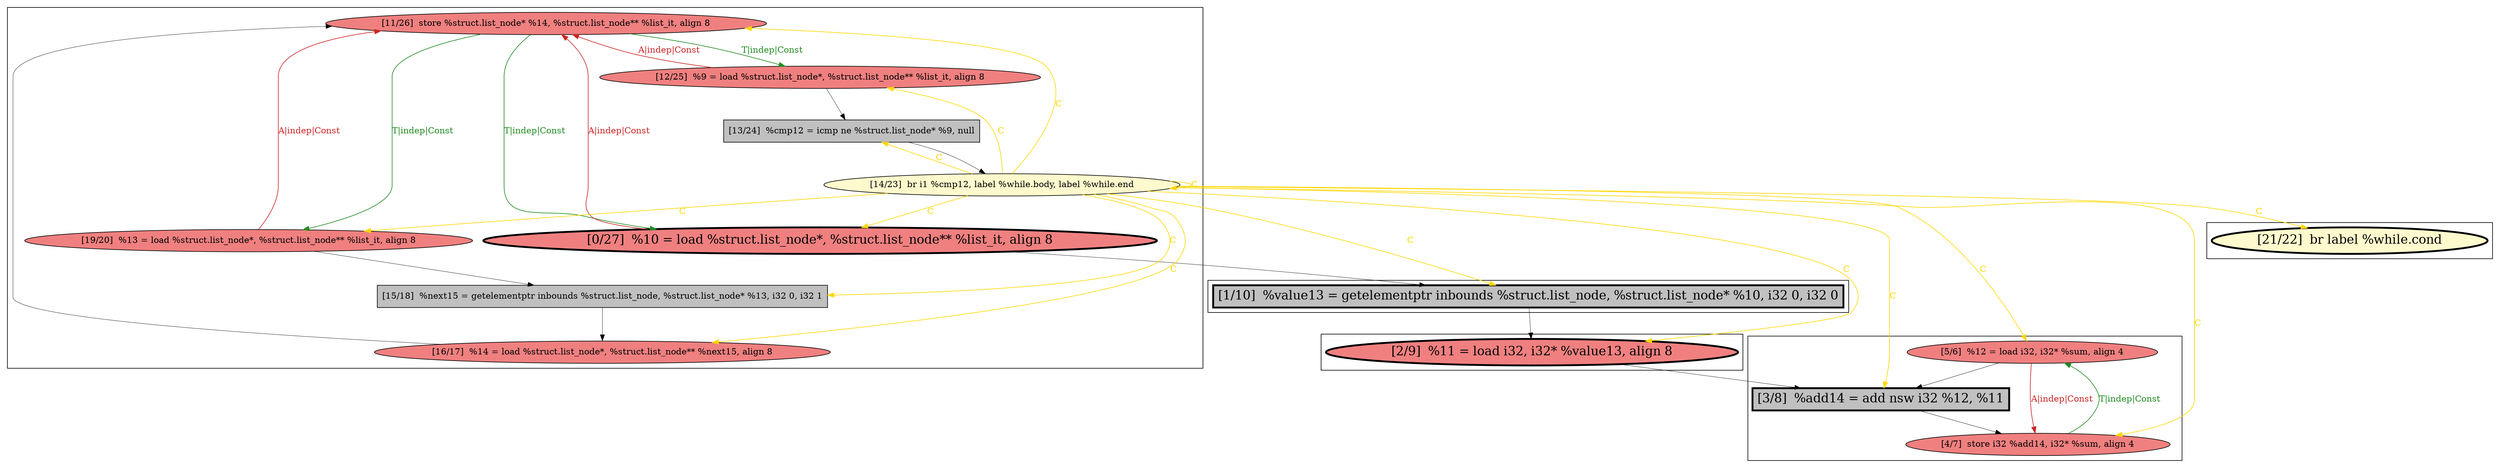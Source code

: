 
digraph G {



node415->node412 [style=solid,color=forestgreen,label="T|indep|Const",penwidth=1.0,fontcolor=forestgreen ]
node415->node414 [style=solid,color=forestgreen,label="T|indep|Const",penwidth=1.0,fontcolor=forestgreen ]
node416->node417 [style=solid,color=gold,label="C",penwidth=1.0,fontcolor=gold ]
node414->node417 [style=solid,color=black,label="",penwidth=0.5,fontcolor=black ]
node415->node410 [style=solid,color=forestgreen,label="T|indep|Const",penwidth=1.0,fontcolor=forestgreen ]
node413->node415 [style=solid,color=black,label="",penwidth=0.5,fontcolor=black ]
node410->node415 [style=solid,color=firebrick3,label="A|indep|Const",penwidth=1.0,fontcolor=firebrick3 ]
node407->node406 [style=solid,color=black,label="",penwidth=0.5,fontcolor=black ]
node409->node408 [style=solid,color=black,label="",penwidth=0.5,fontcolor=black ]
node416->node406 [style=solid,color=gold,label="C",penwidth=1.0,fontcolor=gold ]
node412->node415 [style=solid,color=firebrick3,label="A|indep|Const",penwidth=1.0,fontcolor=firebrick3 ]
node416->node405 [style=solid,color=gold,label="C",penwidth=1.0,fontcolor=gold ]
node408->node406 [style=solid,color=black,label="",penwidth=0.5,fontcolor=black ]
node416->node407 [style=solid,color=gold,label="C",penwidth=1.0,fontcolor=gold ]
node416->node415 [style=solid,color=gold,label="C",penwidth=1.0,fontcolor=gold ]
node416->node410 [style=solid,color=gold,label="C",penwidth=1.0,fontcolor=gold ]
node416->node413 [style=solid,color=gold,label="C",penwidth=1.0,fontcolor=gold ]
node411->node413 [style=solid,color=black,label="",penwidth=0.5,fontcolor=black ]
node416->node412 [style=solid,color=gold,label="C",penwidth=1.0,fontcolor=gold ]
node416->node418 [style=solid,color=gold,label="C",penwidth=1.0,fontcolor=gold ]
node412->node409 [style=solid,color=black,label="",penwidth=0.5,fontcolor=black ]
node416->node416 [style=solid,color=gold,label="C",penwidth=1.0,fontcolor=gold ]
node414->node415 [style=solid,color=firebrick3,label="A|indep|Const",penwidth=1.0,fontcolor=firebrick3 ]
node405->node407 [style=solid,color=forestgreen,label="T|indep|Const",penwidth=1.0,fontcolor=forestgreen ]
node416->node414 [style=solid,color=gold,label="C",penwidth=1.0,fontcolor=gold ]
node407->node405 [style=solid,color=firebrick3,label="A|indep|Const",penwidth=1.0,fontcolor=firebrick3 ]
node416->node408 [style=solid,color=gold,label="C",penwidth=1.0,fontcolor=gold ]
node410->node411 [style=solid,color=black,label="",penwidth=0.5,fontcolor=black ]
node417->node416 [style=solid,color=black,label="",penwidth=0.5,fontcolor=black ]
node416->node409 [style=solid,color=gold,label="C",penwidth=1.0,fontcolor=gold ]
node406->node405 [style=solid,color=black,label="",penwidth=0.5,fontcolor=black ]
node416->node411 [style=solid,color=gold,label="C",penwidth=1.0,fontcolor=gold ]


subgraph cluster4 {


node418 [penwidth=3.0,fontsize=20,fillcolor=lemonchiffon,label="[21/22]  br label %while.cond",shape=ellipse,style=filled ]



}

subgraph cluster3 {


node417 [fillcolor=grey,label="[13/24]  %cmp12 = icmp ne %struct.list_node* %9, null",shape=rectangle,style=filled ]
node416 [fillcolor=lemonchiffon,label="[14/23]  br i1 %cmp12, label %while.body, label %while.end",shape=ellipse,style=filled ]
node411 [fillcolor=grey,label="[15/18]  %next15 = getelementptr inbounds %struct.list_node, %struct.list_node* %13, i32 0, i32 1",shape=rectangle,style=filled ]
node410 [fillcolor=lightcoral,label="[19/20]  %13 = load %struct.list_node*, %struct.list_node** %list_it, align 8",shape=ellipse,style=filled ]
node415 [fillcolor=lightcoral,label="[11/26]  store %struct.list_node* %14, %struct.list_node** %list_it, align 8",shape=ellipse,style=filled ]
node412 [penwidth=3.0,fontsize=20,fillcolor=lightcoral,label="[0/27]  %10 = load %struct.list_node*, %struct.list_node** %list_it, align 8",shape=ellipse,style=filled ]
node413 [fillcolor=lightcoral,label="[16/17]  %14 = load %struct.list_node*, %struct.list_node** %next15, align 8",shape=ellipse,style=filled ]
node414 [fillcolor=lightcoral,label="[12/25]  %9 = load %struct.list_node*, %struct.list_node** %list_it, align 8",shape=ellipse,style=filled ]



}

subgraph cluster2 {


node409 [penwidth=3.0,fontsize=20,fillcolor=grey,label="[1/10]  %value13 = getelementptr inbounds %struct.list_node, %struct.list_node* %10, i32 0, i32 0",shape=rectangle,style=filled ]



}

subgraph cluster0 {


node407 [fillcolor=lightcoral,label="[5/6]  %12 = load i32, i32* %sum, align 4",shape=ellipse,style=filled ]
node405 [fillcolor=lightcoral,label="[4/7]  store i32 %add14, i32* %sum, align 4",shape=ellipse,style=filled ]
node406 [penwidth=3.0,fontsize=20,fillcolor=grey,label="[3/8]  %add14 = add nsw i32 %12, %11",shape=rectangle,style=filled ]



}

subgraph cluster1 {


node408 [penwidth=3.0,fontsize=20,fillcolor=lightcoral,label="[2/9]  %11 = load i32, i32* %value13, align 8",shape=ellipse,style=filled ]



}

}
